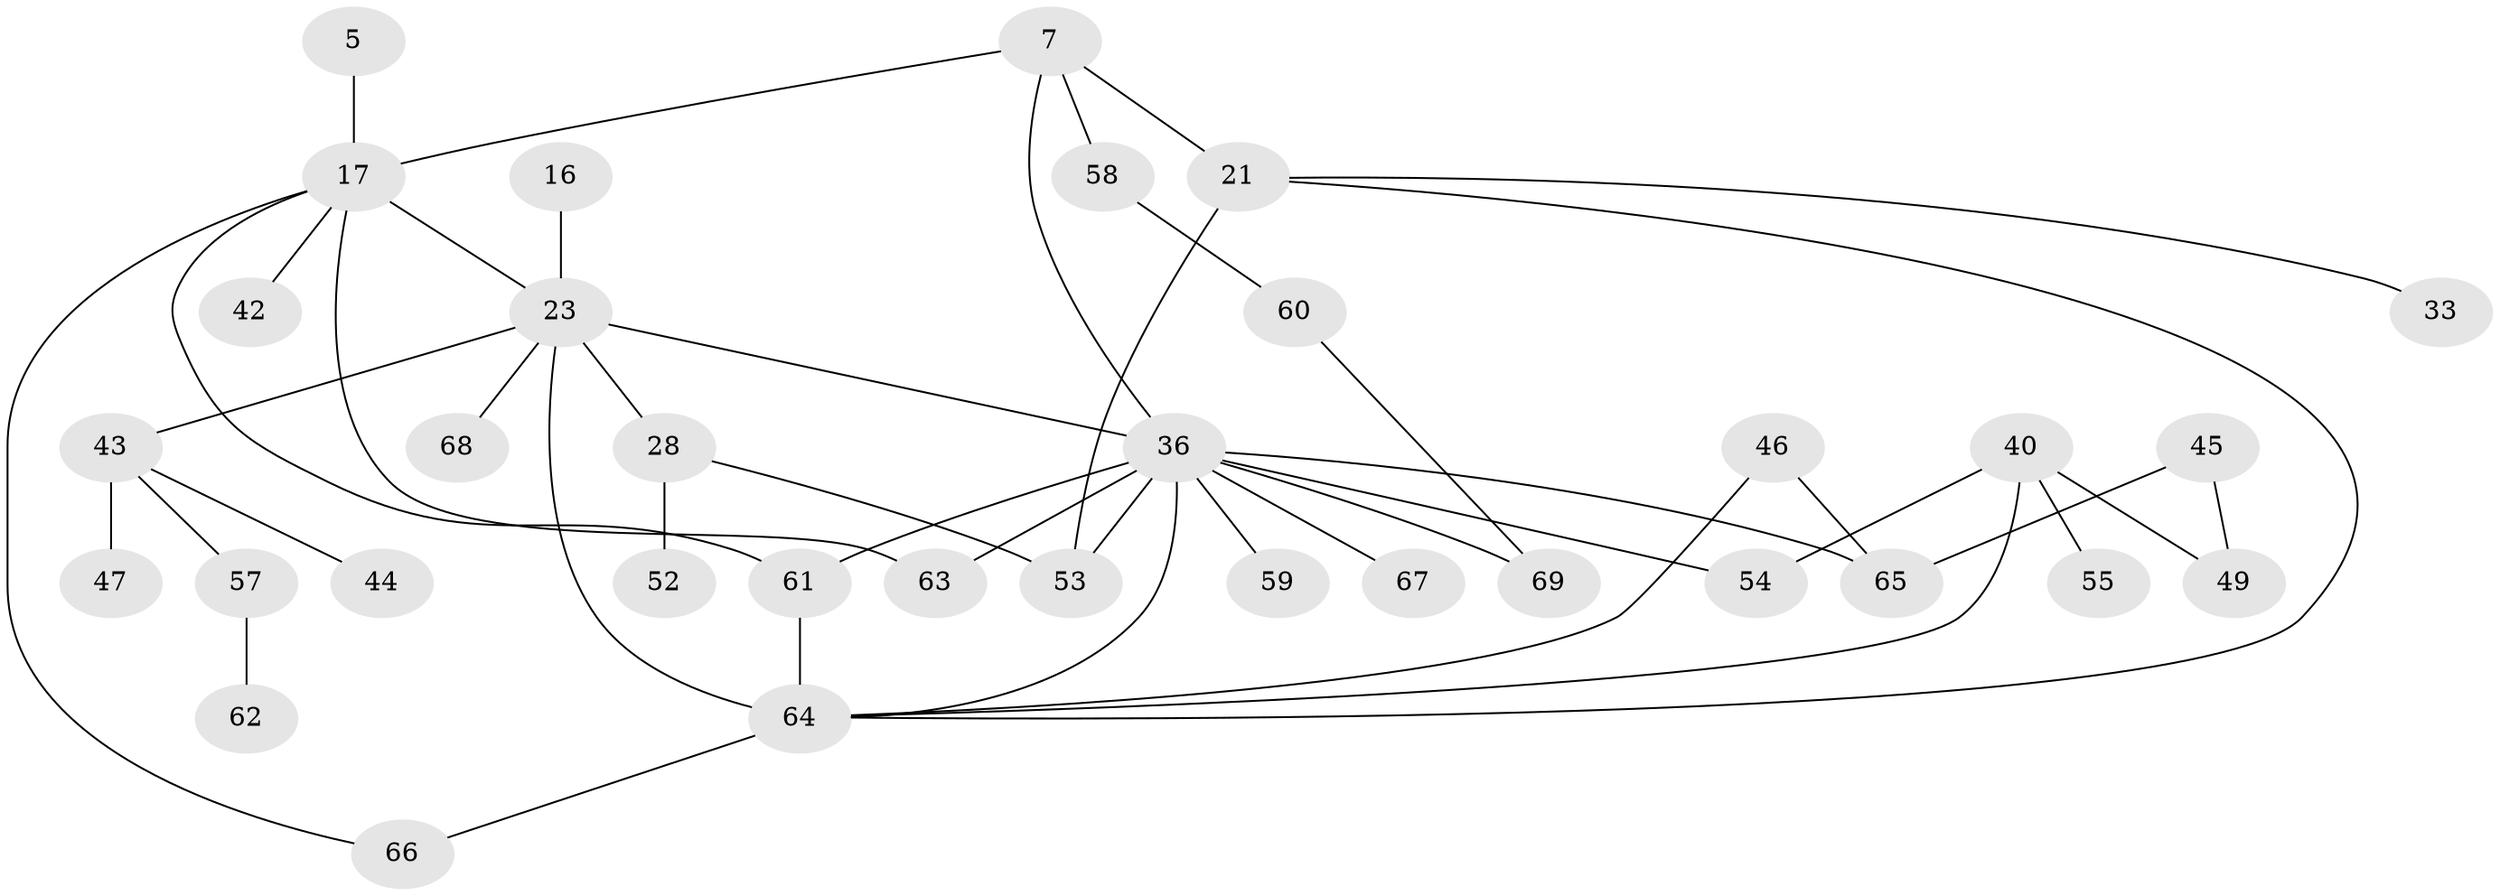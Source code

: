 // original degree distribution, {5: 0.11594202898550725, 3: 0.17391304347826086, 7: 0.028985507246376812, 4: 0.11594202898550725, 1: 0.2028985507246377, 6: 0.014492753623188406, 2: 0.34782608695652173}
// Generated by graph-tools (version 1.1) at 2025/44/03/04/25 21:44:47]
// undirected, 34 vertices, 46 edges
graph export_dot {
graph [start="1"]
  node [color=gray90,style=filled];
  5;
  7;
  16;
  17 [super="+15+12"];
  21 [super="+20"];
  23 [super="+3+19"];
  28 [super="+18"];
  33;
  36 [super="+27+26+34"];
  40;
  42 [super="+22+39"];
  43 [super="+38"];
  44;
  45;
  46;
  47;
  49;
  52;
  53 [super="+51"];
  54;
  55;
  57;
  58 [super="+35"];
  59;
  60;
  61 [super="+29+56"];
  62;
  63 [super="+48"];
  64 [super="+50+32+14"];
  65 [super="+31+41"];
  66;
  67;
  68;
  69;
  5 -- 17;
  7 -- 21 [weight=2];
  7 -- 17 [weight=2];
  7 -- 36;
  7 -- 58;
  16 -- 23;
  17 -- 66;
  17 -- 61;
  17 -- 23 [weight=2];
  17 -- 63 [weight=2];
  17 -- 42;
  21 -- 33;
  21 -- 53;
  21 -- 64;
  23 -- 28 [weight=2];
  23 -- 68;
  23 -- 64 [weight=3];
  23 -- 36 [weight=2];
  23 -- 43;
  28 -- 52;
  28 -- 53;
  36 -- 67;
  36 -- 65 [weight=2];
  36 -- 61 [weight=2];
  36 -- 64;
  36 -- 69;
  36 -- 53;
  36 -- 54;
  36 -- 59;
  36 -- 63;
  40 -- 49;
  40 -- 55;
  40 -- 54;
  40 -- 64;
  43 -- 44;
  43 -- 47;
  43 -- 57;
  45 -- 49;
  45 -- 65;
  46 -- 65;
  46 -- 64;
  57 -- 62;
  58 -- 60;
  60 -- 69;
  61 -- 64 [weight=5];
  64 -- 66;
}

